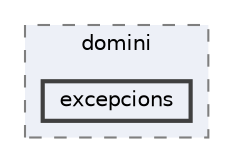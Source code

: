 digraph "FONTS/domini/excepcions"
{
 // INTERACTIVE_SVG=YES
 // LATEX_PDF_SIZE
  bgcolor="transparent";
  edge [fontname=Helvetica,fontsize=10,labelfontname=Helvetica,labelfontsize=10];
  node [fontname=Helvetica,fontsize=10,shape=box,height=0.2,width=0.4];
  compound=true
  subgraph clusterdir_60ffa9a09e134cab5047f77c04d9a249 {
    graph [ bgcolor="#edf0f7", pencolor="grey50", label="domini", fontname=Helvetica,fontsize=10 style="filled,dashed", URL="dir_60ffa9a09e134cab5047f77c04d9a249.html",tooltip=""]
  dir_5b031586afee5219588997b213e71173 [label="excepcions", fillcolor="#edf0f7", color="grey25", style="filled,bold", URL="dir_5b031586afee5219588997b213e71173.html",tooltip=""];
  }
}
